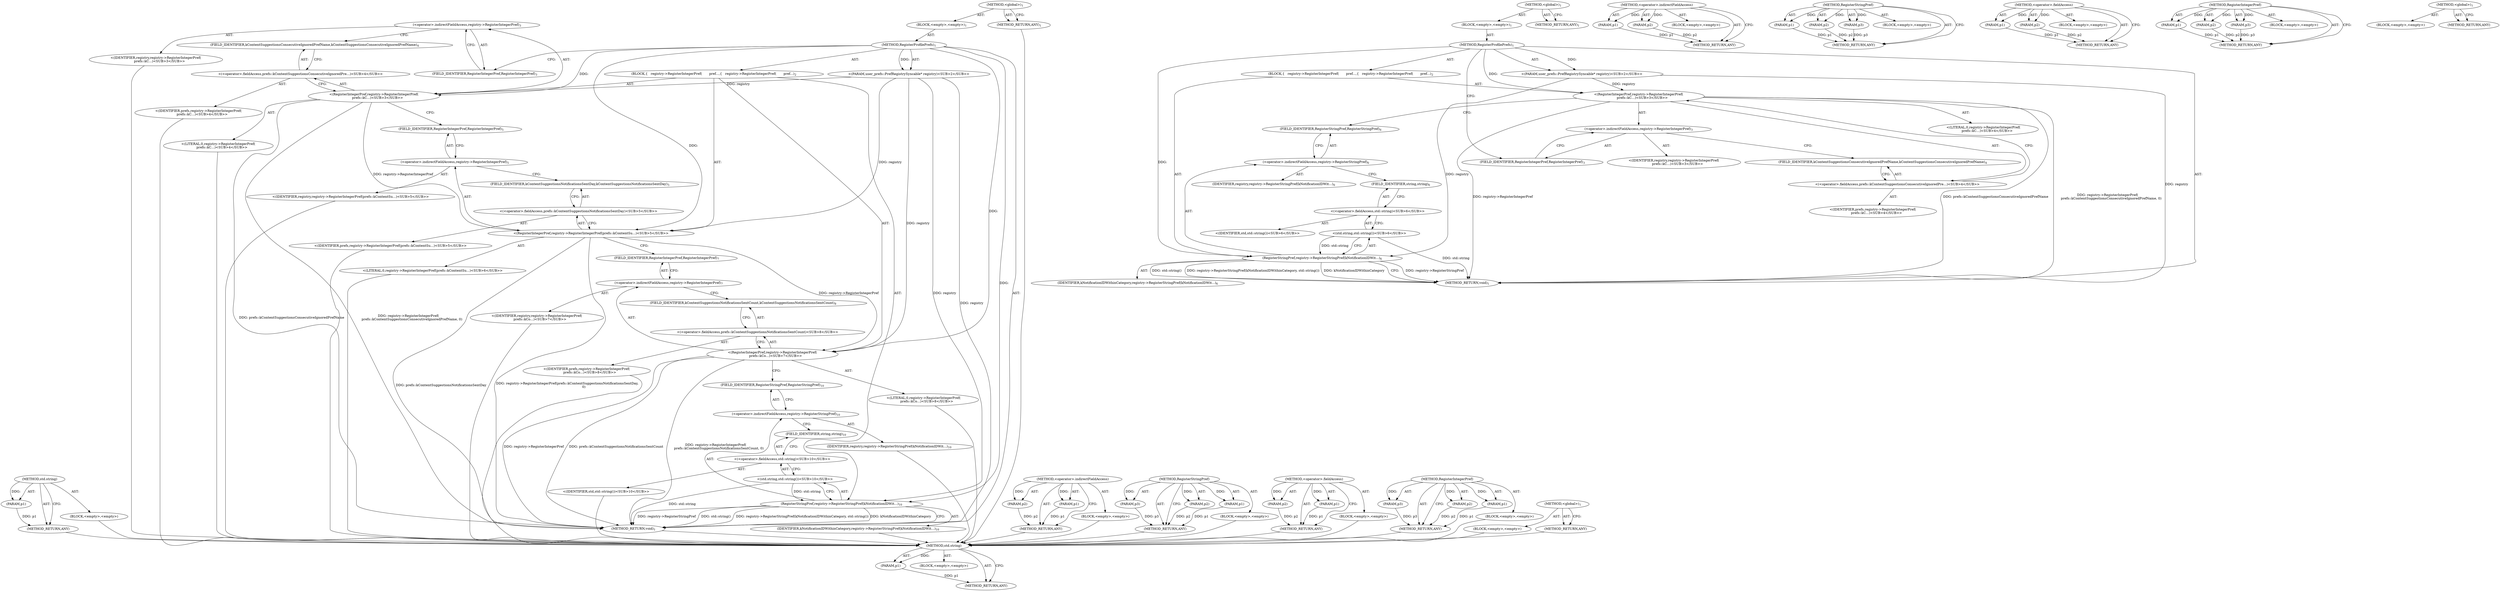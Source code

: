 digraph "&lt;global&gt;" {
vulnerable_69 [label=<(METHOD,std.string)>];
vulnerable_70 [label=<(PARAM,p1)>];
vulnerable_71 [label=<(BLOCK,&lt;empty&gt;,&lt;empty&gt;)>];
vulnerable_72 [label=<(METHOD_RETURN,ANY)>];
vulnerable_6 [label=<(METHOD,&lt;global&gt;)<SUB>1</SUB>>];
vulnerable_7 [label=<(BLOCK,&lt;empty&gt;,&lt;empty&gt;)<SUB>1</SUB>>];
vulnerable_8 [label=<(METHOD,RegisterProfilePrefs)<SUB>1</SUB>>];
vulnerable_9 [label="<(PARAM,user_prefs::PrefRegistrySyncable* registry)<SUB>2</SUB>>"];
vulnerable_10 [label=<(BLOCK,{
   registry-&gt;RegisterIntegerPref(
       pref...,{
   registry-&gt;RegisterIntegerPref(
       pref...)<SUB>2</SUB>>];
vulnerable_11 [label="<(RegisterIntegerPref,registry-&gt;RegisterIntegerPref(
       prefs::kC...)<SUB>3</SUB>>"];
vulnerable_12 [label=<(&lt;operator&gt;.indirectFieldAccess,registry-&gt;RegisterIntegerPref)<SUB>3</SUB>>];
vulnerable_13 [label="<(IDENTIFIER,registry,registry-&gt;RegisterIntegerPref(
       prefs::kC...)<SUB>3</SUB>>"];
vulnerable_14 [label=<(FIELD_IDENTIFIER,RegisterIntegerPref,RegisterIntegerPref)<SUB>3</SUB>>];
vulnerable_15 [label="<(&lt;operator&gt;.fieldAccess,prefs::kContentSuggestionsConsecutiveIgnoredPre...)<SUB>4</SUB>>"];
vulnerable_16 [label="<(IDENTIFIER,prefs,registry-&gt;RegisterIntegerPref(
       prefs::kC...)<SUB>4</SUB>>"];
vulnerable_17 [label=<(FIELD_IDENTIFIER,kContentSuggestionsConsecutiveIgnoredPrefName,kContentSuggestionsConsecutiveIgnoredPrefName)<SUB>4</SUB>>];
vulnerable_18 [label="<(LITERAL,0,registry-&gt;RegisterIntegerPref(
       prefs::kC...)<SUB>4</SUB>>"];
vulnerable_19 [label=<(RegisterStringPref,registry-&gt;RegisterStringPref(kNotificationIDWit...)<SUB>6</SUB>>];
vulnerable_20 [label=<(&lt;operator&gt;.indirectFieldAccess,registry-&gt;RegisterStringPref)<SUB>6</SUB>>];
vulnerable_21 [label=<(IDENTIFIER,registry,registry-&gt;RegisterStringPref(kNotificationIDWit...)<SUB>6</SUB>>];
vulnerable_22 [label=<(FIELD_IDENTIFIER,RegisterStringPref,RegisterStringPref)<SUB>6</SUB>>];
vulnerable_23 [label=<(IDENTIFIER,kNotificationIDWithinCategory,registry-&gt;RegisterStringPref(kNotificationIDWit...)<SUB>6</SUB>>];
vulnerable_24 [label="<(std.string,std::string())<SUB>6</SUB>>"];
vulnerable_25 [label="<(&lt;operator&gt;.fieldAccess,std::string)<SUB>6</SUB>>"];
vulnerable_26 [label="<(IDENTIFIER,std,std::string())<SUB>6</SUB>>"];
vulnerable_27 [label=<(FIELD_IDENTIFIER,string,string)<SUB>6</SUB>>];
vulnerable_28 [label=<(METHOD_RETURN,void)<SUB>1</SUB>>];
vulnerable_30 [label=<(METHOD_RETURN,ANY)<SUB>1</SUB>>];
vulnerable_53 [label=<(METHOD,&lt;operator&gt;.indirectFieldAccess)>];
vulnerable_54 [label=<(PARAM,p1)>];
vulnerable_55 [label=<(PARAM,p2)>];
vulnerable_56 [label=<(BLOCK,&lt;empty&gt;,&lt;empty&gt;)>];
vulnerable_57 [label=<(METHOD_RETURN,ANY)>];
vulnerable_63 [label=<(METHOD,RegisterStringPref)>];
vulnerable_64 [label=<(PARAM,p1)>];
vulnerable_65 [label=<(PARAM,p2)>];
vulnerable_66 [label=<(PARAM,p3)>];
vulnerable_67 [label=<(BLOCK,&lt;empty&gt;,&lt;empty&gt;)>];
vulnerable_68 [label=<(METHOD_RETURN,ANY)>];
vulnerable_58 [label=<(METHOD,&lt;operator&gt;.fieldAccess)>];
vulnerable_59 [label=<(PARAM,p1)>];
vulnerable_60 [label=<(PARAM,p2)>];
vulnerable_61 [label=<(BLOCK,&lt;empty&gt;,&lt;empty&gt;)>];
vulnerable_62 [label=<(METHOD_RETURN,ANY)>];
vulnerable_47 [label=<(METHOD,RegisterIntegerPref)>];
vulnerable_48 [label=<(PARAM,p1)>];
vulnerable_49 [label=<(PARAM,p2)>];
vulnerable_50 [label=<(PARAM,p3)>];
vulnerable_51 [label=<(BLOCK,&lt;empty&gt;,&lt;empty&gt;)>];
vulnerable_52 [label=<(METHOD_RETURN,ANY)>];
vulnerable_41 [label=<(METHOD,&lt;global&gt;)<SUB>1</SUB>>];
vulnerable_42 [label=<(BLOCK,&lt;empty&gt;,&lt;empty&gt;)>];
vulnerable_43 [label=<(METHOD_RETURN,ANY)>];
fixed_85 [label=<(METHOD,std.string)>];
fixed_86 [label=<(PARAM,p1)>];
fixed_87 [label=<(BLOCK,&lt;empty&gt;,&lt;empty&gt;)>];
fixed_88 [label=<(METHOD_RETURN,ANY)>];
fixed_6 [label=<(METHOD,&lt;global&gt;)<SUB>1</SUB>>];
fixed_7 [label=<(BLOCK,&lt;empty&gt;,&lt;empty&gt;)<SUB>1</SUB>>];
fixed_8 [label=<(METHOD,RegisterProfilePrefs)<SUB>1</SUB>>];
fixed_9 [label="<(PARAM,user_prefs::PrefRegistrySyncable* registry)<SUB>2</SUB>>"];
fixed_10 [label=<(BLOCK,{
   registry-&gt;RegisterIntegerPref(
       pref...,{
   registry-&gt;RegisterIntegerPref(
       pref...)<SUB>2</SUB>>];
fixed_11 [label="<(RegisterIntegerPref,registry-&gt;RegisterIntegerPref(
       prefs::kC...)<SUB>3</SUB>>"];
fixed_12 [label=<(&lt;operator&gt;.indirectFieldAccess,registry-&gt;RegisterIntegerPref)<SUB>3</SUB>>];
fixed_13 [label="<(IDENTIFIER,registry,registry-&gt;RegisterIntegerPref(
       prefs::kC...)<SUB>3</SUB>>"];
fixed_14 [label=<(FIELD_IDENTIFIER,RegisterIntegerPref,RegisterIntegerPref)<SUB>3</SUB>>];
fixed_15 [label="<(&lt;operator&gt;.fieldAccess,prefs::kContentSuggestionsConsecutiveIgnoredPre...)<SUB>4</SUB>>"];
fixed_16 [label="<(IDENTIFIER,prefs,registry-&gt;RegisterIntegerPref(
       prefs::kC...)<SUB>4</SUB>>"];
fixed_17 [label=<(FIELD_IDENTIFIER,kContentSuggestionsConsecutiveIgnoredPrefName,kContentSuggestionsConsecutiveIgnoredPrefName)<SUB>4</SUB>>];
fixed_18 [label="<(LITERAL,0,registry-&gt;RegisterIntegerPref(
       prefs::kC...)<SUB>4</SUB>>"];
fixed_19 [label="<(RegisterIntegerPref,registry-&gt;RegisterIntegerPref(prefs::kContentSu...)<SUB>5</SUB>>"];
fixed_20 [label=<(&lt;operator&gt;.indirectFieldAccess,registry-&gt;RegisterIntegerPref)<SUB>5</SUB>>];
fixed_21 [label="<(IDENTIFIER,registry,registry-&gt;RegisterIntegerPref(prefs::kContentSu...)<SUB>5</SUB>>"];
fixed_22 [label=<(FIELD_IDENTIFIER,RegisterIntegerPref,RegisterIntegerPref)<SUB>5</SUB>>];
fixed_23 [label="<(&lt;operator&gt;.fieldAccess,prefs::kContentSuggestionsNotificationsSentDay)<SUB>5</SUB>>"];
fixed_24 [label="<(IDENTIFIER,prefs,registry-&gt;RegisterIntegerPref(prefs::kContentSu...)<SUB>5</SUB>>"];
fixed_25 [label=<(FIELD_IDENTIFIER,kContentSuggestionsNotificationsSentDay,kContentSuggestionsNotificationsSentDay)<SUB>5</SUB>>];
fixed_26 [label="<(LITERAL,0,registry-&gt;RegisterIntegerPref(prefs::kContentSu...)<SUB>6</SUB>>"];
fixed_27 [label="<(RegisterIntegerPref,registry-&gt;RegisterIntegerPref(
      prefs::kCo...)<SUB>7</SUB>>"];
fixed_28 [label=<(&lt;operator&gt;.indirectFieldAccess,registry-&gt;RegisterIntegerPref)<SUB>7</SUB>>];
fixed_29 [label="<(IDENTIFIER,registry,registry-&gt;RegisterIntegerPref(
      prefs::kCo...)<SUB>7</SUB>>"];
fixed_30 [label=<(FIELD_IDENTIFIER,RegisterIntegerPref,RegisterIntegerPref)<SUB>7</SUB>>];
fixed_31 [label="<(&lt;operator&gt;.fieldAccess,prefs::kContentSuggestionsNotificationsSentCount)<SUB>8</SUB>>"];
fixed_32 [label="<(IDENTIFIER,prefs,registry-&gt;RegisterIntegerPref(
      prefs::kCo...)<SUB>8</SUB>>"];
fixed_33 [label=<(FIELD_IDENTIFIER,kContentSuggestionsNotificationsSentCount,kContentSuggestionsNotificationsSentCount)<SUB>8</SUB>>];
fixed_34 [label="<(LITERAL,0,registry-&gt;RegisterIntegerPref(
      prefs::kCo...)<SUB>8</SUB>>"];
fixed_35 [label=<(RegisterStringPref,registry-&gt;RegisterStringPref(kNotificationIDWit...)<SUB>10</SUB>>];
fixed_36 [label=<(&lt;operator&gt;.indirectFieldAccess,registry-&gt;RegisterStringPref)<SUB>10</SUB>>];
fixed_37 [label=<(IDENTIFIER,registry,registry-&gt;RegisterStringPref(kNotificationIDWit...)<SUB>10</SUB>>];
fixed_38 [label=<(FIELD_IDENTIFIER,RegisterStringPref,RegisterStringPref)<SUB>10</SUB>>];
fixed_39 [label=<(IDENTIFIER,kNotificationIDWithinCategory,registry-&gt;RegisterStringPref(kNotificationIDWit...)<SUB>10</SUB>>];
fixed_40 [label="<(std.string,std::string())<SUB>10</SUB>>"];
fixed_41 [label="<(&lt;operator&gt;.fieldAccess,std::string)<SUB>10</SUB>>"];
fixed_42 [label="<(IDENTIFIER,std,std::string())<SUB>10</SUB>>"];
fixed_43 [label=<(FIELD_IDENTIFIER,string,string)<SUB>10</SUB>>];
fixed_44 [label=<(METHOD_RETURN,void)<SUB>1</SUB>>];
fixed_46 [label=<(METHOD_RETURN,ANY)<SUB>1</SUB>>];
fixed_69 [label=<(METHOD,&lt;operator&gt;.indirectFieldAccess)>];
fixed_70 [label=<(PARAM,p1)>];
fixed_71 [label=<(PARAM,p2)>];
fixed_72 [label=<(BLOCK,&lt;empty&gt;,&lt;empty&gt;)>];
fixed_73 [label=<(METHOD_RETURN,ANY)>];
fixed_79 [label=<(METHOD,RegisterStringPref)>];
fixed_80 [label=<(PARAM,p1)>];
fixed_81 [label=<(PARAM,p2)>];
fixed_82 [label=<(PARAM,p3)>];
fixed_83 [label=<(BLOCK,&lt;empty&gt;,&lt;empty&gt;)>];
fixed_84 [label=<(METHOD_RETURN,ANY)>];
fixed_74 [label=<(METHOD,&lt;operator&gt;.fieldAccess)>];
fixed_75 [label=<(PARAM,p1)>];
fixed_76 [label=<(PARAM,p2)>];
fixed_77 [label=<(BLOCK,&lt;empty&gt;,&lt;empty&gt;)>];
fixed_78 [label=<(METHOD_RETURN,ANY)>];
fixed_63 [label=<(METHOD,RegisterIntegerPref)>];
fixed_64 [label=<(PARAM,p1)>];
fixed_65 [label=<(PARAM,p2)>];
fixed_66 [label=<(PARAM,p3)>];
fixed_67 [label=<(BLOCK,&lt;empty&gt;,&lt;empty&gt;)>];
fixed_68 [label=<(METHOD_RETURN,ANY)>];
fixed_57 [label=<(METHOD,&lt;global&gt;)<SUB>1</SUB>>];
fixed_58 [label=<(BLOCK,&lt;empty&gt;,&lt;empty&gt;)>];
fixed_59 [label=<(METHOD_RETURN,ANY)>];
vulnerable_69 -> vulnerable_70  [key=0, label="AST: "];
vulnerable_69 -> vulnerable_70  [key=1, label="DDG: "];
vulnerable_69 -> vulnerable_71  [key=0, label="AST: "];
vulnerable_69 -> vulnerable_72  [key=0, label="AST: "];
vulnerable_69 -> vulnerable_72  [key=1, label="CFG: "];
vulnerable_70 -> vulnerable_72  [key=0, label="DDG: p1"];
vulnerable_6 -> vulnerable_7  [key=0, label="AST: "];
vulnerable_6 -> vulnerable_30  [key=0, label="AST: "];
vulnerable_6 -> vulnerable_30  [key=1, label="CFG: "];
vulnerable_7 -> vulnerable_8  [key=0, label="AST: "];
vulnerable_8 -> vulnerable_9  [key=0, label="AST: "];
vulnerable_8 -> vulnerable_9  [key=1, label="DDG: "];
vulnerable_8 -> vulnerable_10  [key=0, label="AST: "];
vulnerable_8 -> vulnerable_28  [key=0, label="AST: "];
vulnerable_8 -> vulnerable_14  [key=0, label="CFG: "];
vulnerable_8 -> vulnerable_11  [key=0, label="DDG: "];
vulnerable_8 -> vulnerable_19  [key=0, label="DDG: "];
vulnerable_9 -> vulnerable_28  [key=0, label="DDG: registry"];
vulnerable_9 -> vulnerable_11  [key=0, label="DDG: registry"];
vulnerable_9 -> vulnerable_19  [key=0, label="DDG: registry"];
vulnerable_10 -> vulnerable_11  [key=0, label="AST: "];
vulnerable_10 -> vulnerable_19  [key=0, label="AST: "];
vulnerable_11 -> vulnerable_12  [key=0, label="AST: "];
vulnerable_11 -> vulnerable_15  [key=0, label="AST: "];
vulnerable_11 -> vulnerable_18  [key=0, label="AST: "];
vulnerable_11 -> vulnerable_22  [key=0, label="CFG: "];
vulnerable_11 -> vulnerable_28  [key=0, label="DDG: registry-&gt;RegisterIntegerPref"];
vulnerable_11 -> vulnerable_28  [key=1, label="DDG: prefs::kContentSuggestionsConsecutiveIgnoredPrefName"];
vulnerable_11 -> vulnerable_28  [key=2, label="DDG: registry-&gt;RegisterIntegerPref(
       prefs::kContentSuggestionsConsecutiveIgnoredPrefName, 0)"];
vulnerable_12 -> vulnerable_13  [key=0, label="AST: "];
vulnerable_12 -> vulnerable_14  [key=0, label="AST: "];
vulnerable_12 -> vulnerable_17  [key=0, label="CFG: "];
vulnerable_14 -> vulnerable_12  [key=0, label="CFG: "];
vulnerable_15 -> vulnerable_16  [key=0, label="AST: "];
vulnerable_15 -> vulnerable_17  [key=0, label="AST: "];
vulnerable_15 -> vulnerable_11  [key=0, label="CFG: "];
vulnerable_17 -> vulnerable_15  [key=0, label="CFG: "];
vulnerable_19 -> vulnerable_20  [key=0, label="AST: "];
vulnerable_19 -> vulnerable_23  [key=0, label="AST: "];
vulnerable_19 -> vulnerable_24  [key=0, label="AST: "];
vulnerable_19 -> vulnerable_28  [key=0, label="CFG: "];
vulnerable_19 -> vulnerable_28  [key=1, label="DDG: registry-&gt;RegisterStringPref"];
vulnerable_19 -> vulnerable_28  [key=2, label="DDG: std::string()"];
vulnerable_19 -> vulnerable_28  [key=3, label="DDG: registry-&gt;RegisterStringPref(kNotificationIDWithinCategory, std::string())"];
vulnerable_19 -> vulnerable_28  [key=4, label="DDG: kNotificationIDWithinCategory"];
vulnerable_20 -> vulnerable_21  [key=0, label="AST: "];
vulnerable_20 -> vulnerable_22  [key=0, label="AST: "];
vulnerable_20 -> vulnerable_27  [key=0, label="CFG: "];
vulnerable_22 -> vulnerable_20  [key=0, label="CFG: "];
vulnerable_24 -> vulnerable_25  [key=0, label="AST: "];
vulnerable_24 -> vulnerable_19  [key=0, label="CFG: "];
vulnerable_24 -> vulnerable_19  [key=1, label="DDG: std::string"];
vulnerable_24 -> vulnerable_28  [key=0, label="DDG: std::string"];
vulnerable_25 -> vulnerable_26  [key=0, label="AST: "];
vulnerable_25 -> vulnerable_27  [key=0, label="AST: "];
vulnerable_25 -> vulnerable_24  [key=0, label="CFG: "];
vulnerable_27 -> vulnerable_25  [key=0, label="CFG: "];
vulnerable_53 -> vulnerable_54  [key=0, label="AST: "];
vulnerable_53 -> vulnerable_54  [key=1, label="DDG: "];
vulnerable_53 -> vulnerable_56  [key=0, label="AST: "];
vulnerable_53 -> vulnerable_55  [key=0, label="AST: "];
vulnerable_53 -> vulnerable_55  [key=1, label="DDG: "];
vulnerable_53 -> vulnerable_57  [key=0, label="AST: "];
vulnerable_53 -> vulnerable_57  [key=1, label="CFG: "];
vulnerable_54 -> vulnerable_57  [key=0, label="DDG: p1"];
vulnerable_55 -> vulnerable_57  [key=0, label="DDG: p2"];
vulnerable_63 -> vulnerable_64  [key=0, label="AST: "];
vulnerable_63 -> vulnerable_64  [key=1, label="DDG: "];
vulnerable_63 -> vulnerable_67  [key=0, label="AST: "];
vulnerable_63 -> vulnerable_65  [key=0, label="AST: "];
vulnerable_63 -> vulnerable_65  [key=1, label="DDG: "];
vulnerable_63 -> vulnerable_68  [key=0, label="AST: "];
vulnerable_63 -> vulnerable_68  [key=1, label="CFG: "];
vulnerable_63 -> vulnerable_66  [key=0, label="AST: "];
vulnerable_63 -> vulnerable_66  [key=1, label="DDG: "];
vulnerable_64 -> vulnerable_68  [key=0, label="DDG: p1"];
vulnerable_65 -> vulnerable_68  [key=0, label="DDG: p2"];
vulnerable_66 -> vulnerable_68  [key=0, label="DDG: p3"];
vulnerable_58 -> vulnerable_59  [key=0, label="AST: "];
vulnerable_58 -> vulnerable_59  [key=1, label="DDG: "];
vulnerable_58 -> vulnerable_61  [key=0, label="AST: "];
vulnerable_58 -> vulnerable_60  [key=0, label="AST: "];
vulnerable_58 -> vulnerable_60  [key=1, label="DDG: "];
vulnerable_58 -> vulnerable_62  [key=0, label="AST: "];
vulnerable_58 -> vulnerable_62  [key=1, label="CFG: "];
vulnerable_59 -> vulnerable_62  [key=0, label="DDG: p1"];
vulnerable_60 -> vulnerable_62  [key=0, label="DDG: p2"];
vulnerable_47 -> vulnerable_48  [key=0, label="AST: "];
vulnerable_47 -> vulnerable_48  [key=1, label="DDG: "];
vulnerable_47 -> vulnerable_51  [key=0, label="AST: "];
vulnerable_47 -> vulnerable_49  [key=0, label="AST: "];
vulnerable_47 -> vulnerable_49  [key=1, label="DDG: "];
vulnerable_47 -> vulnerable_52  [key=0, label="AST: "];
vulnerable_47 -> vulnerable_52  [key=1, label="CFG: "];
vulnerable_47 -> vulnerable_50  [key=0, label="AST: "];
vulnerable_47 -> vulnerable_50  [key=1, label="DDG: "];
vulnerable_48 -> vulnerable_52  [key=0, label="DDG: p1"];
vulnerable_49 -> vulnerable_52  [key=0, label="DDG: p2"];
vulnerable_50 -> vulnerable_52  [key=0, label="DDG: p3"];
vulnerable_41 -> vulnerable_42  [key=0, label="AST: "];
vulnerable_41 -> vulnerable_43  [key=0, label="AST: "];
vulnerable_41 -> vulnerable_43  [key=1, label="CFG: "];
fixed_85 -> fixed_86  [key=0, label="AST: "];
fixed_85 -> fixed_86  [key=1, label="DDG: "];
fixed_85 -> fixed_87  [key=0, label="AST: "];
fixed_85 -> fixed_88  [key=0, label="AST: "];
fixed_85 -> fixed_88  [key=1, label="CFG: "];
fixed_86 -> fixed_88  [key=0, label="DDG: p1"];
fixed_87 -> vulnerable_69  [key=0];
fixed_88 -> vulnerable_69  [key=0];
fixed_6 -> fixed_7  [key=0, label="AST: "];
fixed_6 -> fixed_46  [key=0, label="AST: "];
fixed_6 -> fixed_46  [key=1, label="CFG: "];
fixed_7 -> fixed_8  [key=0, label="AST: "];
fixed_8 -> fixed_9  [key=0, label="AST: "];
fixed_8 -> fixed_9  [key=1, label="DDG: "];
fixed_8 -> fixed_10  [key=0, label="AST: "];
fixed_8 -> fixed_44  [key=0, label="AST: "];
fixed_8 -> fixed_14  [key=0, label="CFG: "];
fixed_8 -> fixed_11  [key=0, label="DDG: "];
fixed_8 -> fixed_19  [key=0, label="DDG: "];
fixed_8 -> fixed_27  [key=0, label="DDG: "];
fixed_8 -> fixed_35  [key=0, label="DDG: "];
fixed_9 -> fixed_44  [key=0, label="DDG: registry"];
fixed_9 -> fixed_11  [key=0, label="DDG: registry"];
fixed_9 -> fixed_19  [key=0, label="DDG: registry"];
fixed_9 -> fixed_27  [key=0, label="DDG: registry"];
fixed_9 -> fixed_35  [key=0, label="DDG: registry"];
fixed_10 -> fixed_11  [key=0, label="AST: "];
fixed_10 -> fixed_19  [key=0, label="AST: "];
fixed_10 -> fixed_27  [key=0, label="AST: "];
fixed_10 -> fixed_35  [key=0, label="AST: "];
fixed_11 -> fixed_12  [key=0, label="AST: "];
fixed_11 -> fixed_15  [key=0, label="AST: "];
fixed_11 -> fixed_18  [key=0, label="AST: "];
fixed_11 -> fixed_22  [key=0, label="CFG: "];
fixed_11 -> fixed_44  [key=0, label="DDG: prefs::kContentSuggestionsConsecutiveIgnoredPrefName"];
fixed_11 -> fixed_44  [key=1, label="DDG: registry-&gt;RegisterIntegerPref(
       prefs::kContentSuggestionsConsecutiveIgnoredPrefName, 0)"];
fixed_11 -> fixed_19  [key=0, label="DDG: registry-&gt;RegisterIntegerPref"];
fixed_12 -> fixed_13  [key=0, label="AST: "];
fixed_12 -> fixed_14  [key=0, label="AST: "];
fixed_12 -> fixed_17  [key=0, label="CFG: "];
fixed_13 -> vulnerable_69  [key=0];
fixed_14 -> fixed_12  [key=0, label="CFG: "];
fixed_15 -> fixed_16  [key=0, label="AST: "];
fixed_15 -> fixed_17  [key=0, label="AST: "];
fixed_15 -> fixed_11  [key=0, label="CFG: "];
fixed_16 -> vulnerable_69  [key=0];
fixed_17 -> fixed_15  [key=0, label="CFG: "];
fixed_18 -> vulnerable_69  [key=0];
fixed_19 -> fixed_20  [key=0, label="AST: "];
fixed_19 -> fixed_23  [key=0, label="AST: "];
fixed_19 -> fixed_26  [key=0, label="AST: "];
fixed_19 -> fixed_30  [key=0, label="CFG: "];
fixed_19 -> fixed_44  [key=0, label="DDG: prefs::kContentSuggestionsNotificationsSentDay"];
fixed_19 -> fixed_44  [key=1, label="DDG: registry-&gt;RegisterIntegerPref(prefs::kContentSuggestionsNotificationsSentDay,
                                0)"];
fixed_19 -> fixed_27  [key=0, label="DDG: registry-&gt;RegisterIntegerPref"];
fixed_20 -> fixed_21  [key=0, label="AST: "];
fixed_20 -> fixed_22  [key=0, label="AST: "];
fixed_20 -> fixed_25  [key=0, label="CFG: "];
fixed_21 -> vulnerable_69  [key=0];
fixed_22 -> fixed_20  [key=0, label="CFG: "];
fixed_23 -> fixed_24  [key=0, label="AST: "];
fixed_23 -> fixed_25  [key=0, label="AST: "];
fixed_23 -> fixed_19  [key=0, label="CFG: "];
fixed_24 -> vulnerable_69  [key=0];
fixed_25 -> fixed_23  [key=0, label="CFG: "];
fixed_26 -> vulnerable_69  [key=0];
fixed_27 -> fixed_28  [key=0, label="AST: "];
fixed_27 -> fixed_31  [key=0, label="AST: "];
fixed_27 -> fixed_34  [key=0, label="AST: "];
fixed_27 -> fixed_38  [key=0, label="CFG: "];
fixed_27 -> fixed_44  [key=0, label="DDG: registry-&gt;RegisterIntegerPref"];
fixed_27 -> fixed_44  [key=1, label="DDG: prefs::kContentSuggestionsNotificationsSentCount"];
fixed_27 -> fixed_44  [key=2, label="DDG: registry-&gt;RegisterIntegerPref(
      prefs::kContentSuggestionsNotificationsSentCount, 0)"];
fixed_28 -> fixed_29  [key=0, label="AST: "];
fixed_28 -> fixed_30  [key=0, label="AST: "];
fixed_28 -> fixed_33  [key=0, label="CFG: "];
fixed_29 -> vulnerable_69  [key=0];
fixed_30 -> fixed_28  [key=0, label="CFG: "];
fixed_31 -> fixed_32  [key=0, label="AST: "];
fixed_31 -> fixed_33  [key=0, label="AST: "];
fixed_31 -> fixed_27  [key=0, label="CFG: "];
fixed_32 -> vulnerable_69  [key=0];
fixed_33 -> fixed_31  [key=0, label="CFG: "];
fixed_34 -> vulnerable_69  [key=0];
fixed_35 -> fixed_36  [key=0, label="AST: "];
fixed_35 -> fixed_39  [key=0, label="AST: "];
fixed_35 -> fixed_40  [key=0, label="AST: "];
fixed_35 -> fixed_44  [key=0, label="CFG: "];
fixed_35 -> fixed_44  [key=1, label="DDG: registry-&gt;RegisterStringPref"];
fixed_35 -> fixed_44  [key=2, label="DDG: std::string()"];
fixed_35 -> fixed_44  [key=3, label="DDG: registry-&gt;RegisterStringPref(kNotificationIDWithinCategory, std::string())"];
fixed_35 -> fixed_44  [key=4, label="DDG: kNotificationIDWithinCategory"];
fixed_36 -> fixed_37  [key=0, label="AST: "];
fixed_36 -> fixed_38  [key=0, label="AST: "];
fixed_36 -> fixed_43  [key=0, label="CFG: "];
fixed_37 -> vulnerable_69  [key=0];
fixed_38 -> fixed_36  [key=0, label="CFG: "];
fixed_39 -> vulnerable_69  [key=0];
fixed_40 -> fixed_41  [key=0, label="AST: "];
fixed_40 -> fixed_35  [key=0, label="CFG: "];
fixed_40 -> fixed_35  [key=1, label="DDG: std::string"];
fixed_40 -> fixed_44  [key=0, label="DDG: std::string"];
fixed_41 -> fixed_42  [key=0, label="AST: "];
fixed_41 -> fixed_43  [key=0, label="AST: "];
fixed_41 -> fixed_40  [key=0, label="CFG: "];
fixed_42 -> vulnerable_69  [key=0];
fixed_43 -> fixed_41  [key=0, label="CFG: "];
fixed_44 -> vulnerable_69  [key=0];
fixed_46 -> vulnerable_69  [key=0];
fixed_69 -> fixed_70  [key=0, label="AST: "];
fixed_69 -> fixed_70  [key=1, label="DDG: "];
fixed_69 -> fixed_72  [key=0, label="AST: "];
fixed_69 -> fixed_71  [key=0, label="AST: "];
fixed_69 -> fixed_71  [key=1, label="DDG: "];
fixed_69 -> fixed_73  [key=0, label="AST: "];
fixed_69 -> fixed_73  [key=1, label="CFG: "];
fixed_70 -> fixed_73  [key=0, label="DDG: p1"];
fixed_71 -> fixed_73  [key=0, label="DDG: p2"];
fixed_72 -> vulnerable_69  [key=0];
fixed_73 -> vulnerable_69  [key=0];
fixed_79 -> fixed_80  [key=0, label="AST: "];
fixed_79 -> fixed_80  [key=1, label="DDG: "];
fixed_79 -> fixed_83  [key=0, label="AST: "];
fixed_79 -> fixed_81  [key=0, label="AST: "];
fixed_79 -> fixed_81  [key=1, label="DDG: "];
fixed_79 -> fixed_84  [key=0, label="AST: "];
fixed_79 -> fixed_84  [key=1, label="CFG: "];
fixed_79 -> fixed_82  [key=0, label="AST: "];
fixed_79 -> fixed_82  [key=1, label="DDG: "];
fixed_80 -> fixed_84  [key=0, label="DDG: p1"];
fixed_81 -> fixed_84  [key=0, label="DDG: p2"];
fixed_82 -> fixed_84  [key=0, label="DDG: p3"];
fixed_83 -> vulnerable_69  [key=0];
fixed_84 -> vulnerable_69  [key=0];
fixed_74 -> fixed_75  [key=0, label="AST: "];
fixed_74 -> fixed_75  [key=1, label="DDG: "];
fixed_74 -> fixed_77  [key=0, label="AST: "];
fixed_74 -> fixed_76  [key=0, label="AST: "];
fixed_74 -> fixed_76  [key=1, label="DDG: "];
fixed_74 -> fixed_78  [key=0, label="AST: "];
fixed_74 -> fixed_78  [key=1, label="CFG: "];
fixed_75 -> fixed_78  [key=0, label="DDG: p1"];
fixed_76 -> fixed_78  [key=0, label="DDG: p2"];
fixed_77 -> vulnerable_69  [key=0];
fixed_78 -> vulnerable_69  [key=0];
fixed_63 -> fixed_64  [key=0, label="AST: "];
fixed_63 -> fixed_64  [key=1, label="DDG: "];
fixed_63 -> fixed_67  [key=0, label="AST: "];
fixed_63 -> fixed_65  [key=0, label="AST: "];
fixed_63 -> fixed_65  [key=1, label="DDG: "];
fixed_63 -> fixed_68  [key=0, label="AST: "];
fixed_63 -> fixed_68  [key=1, label="CFG: "];
fixed_63 -> fixed_66  [key=0, label="AST: "];
fixed_63 -> fixed_66  [key=1, label="DDG: "];
fixed_64 -> fixed_68  [key=0, label="DDG: p1"];
fixed_65 -> fixed_68  [key=0, label="DDG: p2"];
fixed_66 -> fixed_68  [key=0, label="DDG: p3"];
fixed_67 -> vulnerable_69  [key=0];
fixed_68 -> vulnerable_69  [key=0];
fixed_57 -> fixed_58  [key=0, label="AST: "];
fixed_57 -> fixed_59  [key=0, label="AST: "];
fixed_57 -> fixed_59  [key=1, label="CFG: "];
fixed_58 -> vulnerable_69  [key=0];
fixed_59 -> vulnerable_69  [key=0];
}
